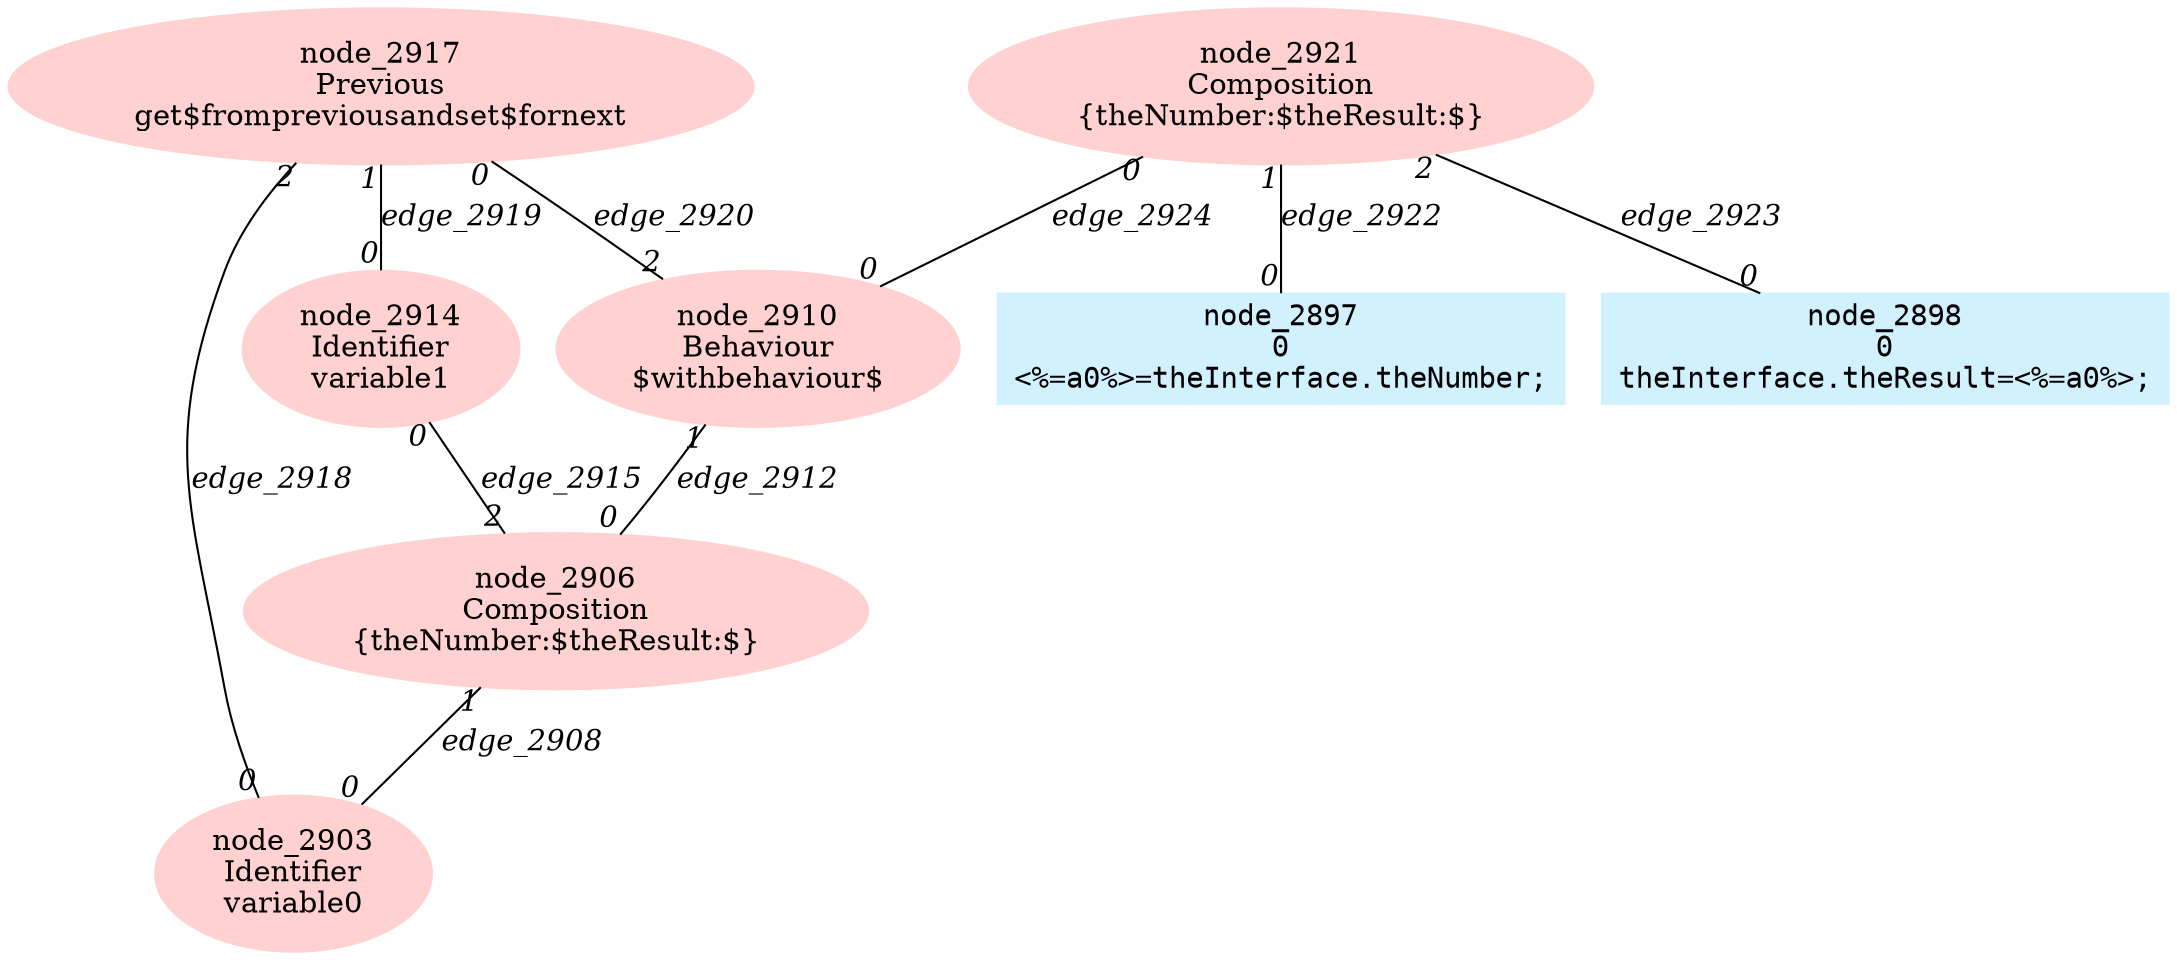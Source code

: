 digraph g{node_2903 [shape=ellipse, style=filled, color="#ffd1d1", label="node_2903
Identifier
variable0" ]
node_2906 [shape=ellipse, style=filled, color="#ffd1d1", label="node_2906
Composition
{theNumber:$theResult:$}" ]
node_2910 [shape=ellipse, style=filled, color="#ffd1d1", label="node_2910
Behaviour
$withbehaviour$" ]
node_2914 [shape=ellipse, style=filled, color="#ffd1d1", label="node_2914
Identifier
variable1" ]
node_2917 [shape=ellipse, style=filled, color="#ffd1d1", label="node_2917
Previous
get$frompreviousandset$fornext" ]
node_2921 [shape=ellipse, style=filled, color="#ffd1d1", label="node_2921
Composition
{theNumber:$theResult:$}" ]
node_2897 [shape=box, style=filled, color="#d1f1ff", fontname="Courier", label="node_2897
0
<%=a0%>=theInterface.theNumber;
" ]
node_2898 [shape=box, style=filled, color="#d1f1ff", fontname="Courier", label="node_2898
0
theInterface.theResult=<%=a0%>;
" ]
node_2906 -> node_2903 [dir=none, arrowHead=none, fontname="Times-Italic", label="edge_2908",  headlabel="0", taillabel="1" ]
node_2910 -> node_2906 [dir=none, arrowHead=none, fontname="Times-Italic", label="edge_2912",  headlabel="0", taillabel="1" ]
node_2914 -> node_2906 [dir=none, arrowHead=none, fontname="Times-Italic", label="edge_2915",  headlabel="2", taillabel="0" ]
node_2917 -> node_2903 [dir=none, arrowHead=none, fontname="Times-Italic", label="edge_2918",  headlabel="0", taillabel="2" ]
node_2917 -> node_2914 [dir=none, arrowHead=none, fontname="Times-Italic", label="edge_2919",  headlabel="0", taillabel="1" ]
node_2917 -> node_2910 [dir=none, arrowHead=none, fontname="Times-Italic", label="edge_2920",  headlabel="2", taillabel="0" ]
node_2921 -> node_2897 [dir=none, arrowHead=none, fontname="Times-Italic", label="edge_2922",  headlabel="0", taillabel="1" ]
node_2921 -> node_2898 [dir=none, arrowHead=none, fontname="Times-Italic", label="edge_2923",  headlabel="0", taillabel="2" ]
node_2921 -> node_2910 [dir=none, arrowHead=none, fontname="Times-Italic", label="edge_2924",  headlabel="0", taillabel="0" ]
}